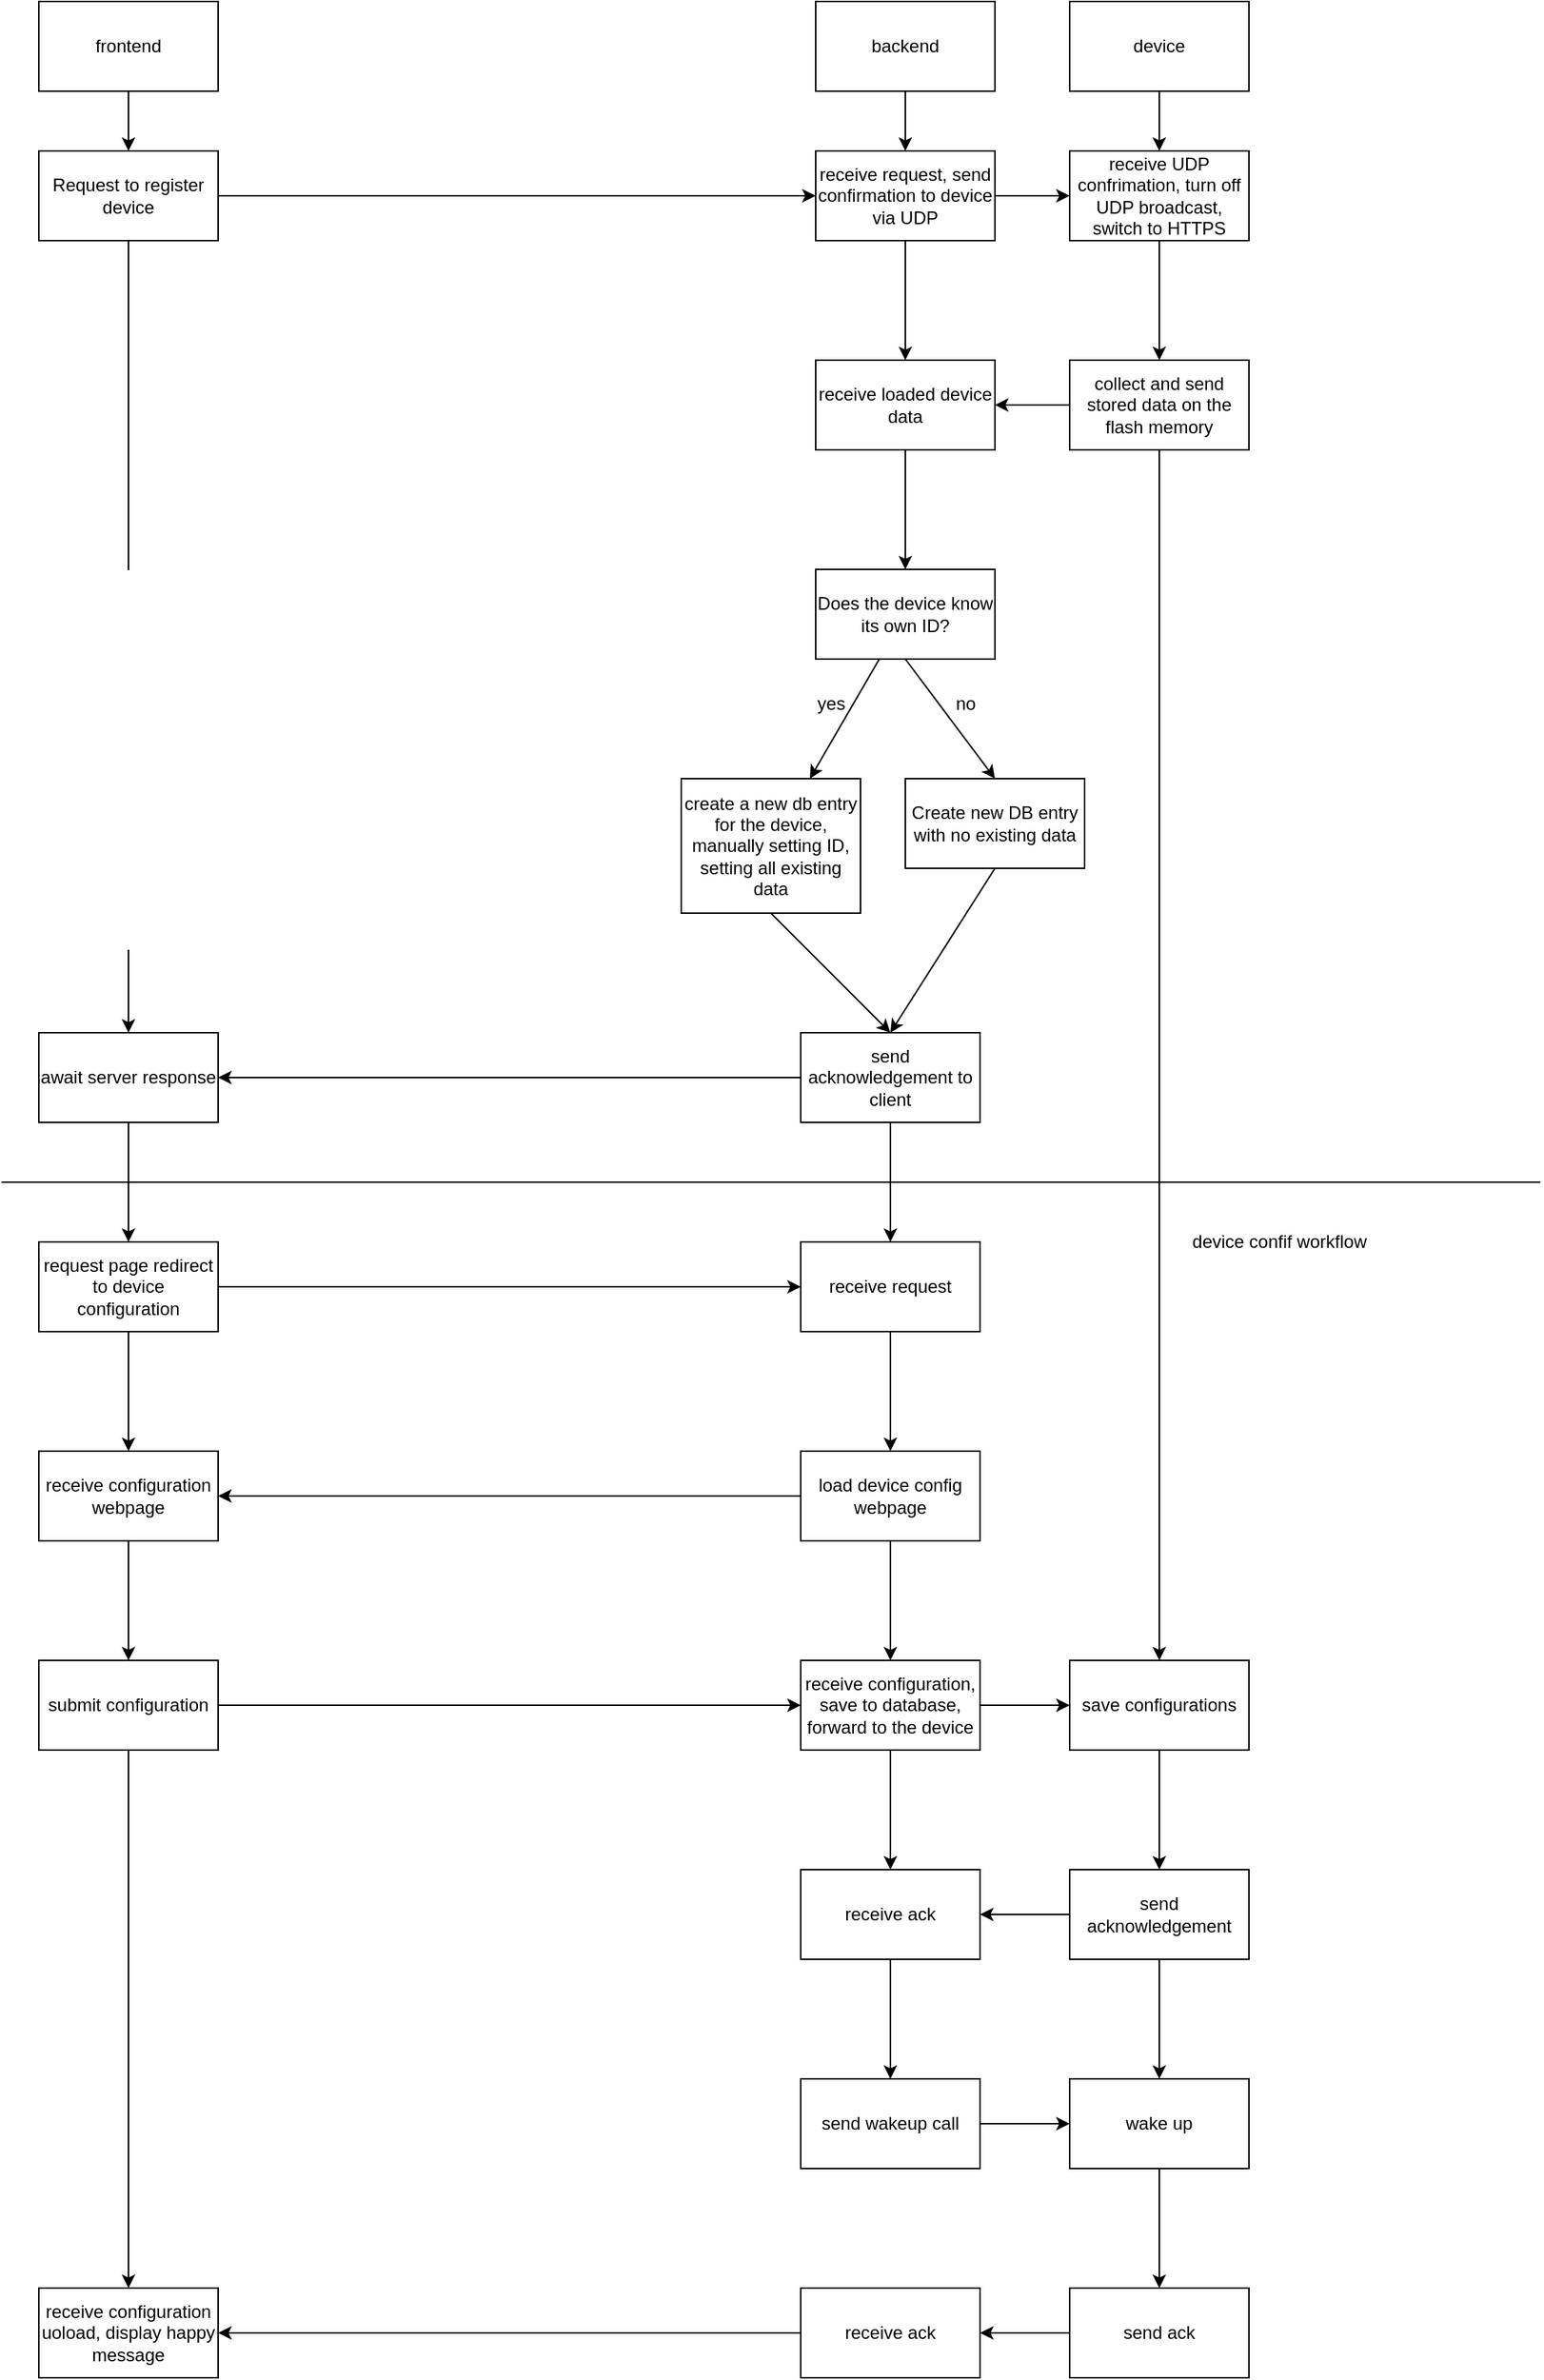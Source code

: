 <mxfile>
    <diagram id="hYJV_4oZgOYFXC3KFnQx" name="Page-1">
        <mxGraphModel dx="2186" dy="1204" grid="1" gridSize="10" guides="1" tooltips="1" connect="1" arrows="1" fold="1" page="1" pageScale="1" pageWidth="5000" pageHeight="5000" math="0" shadow="0">
            <root>
                <mxCell id="0"/>
                <mxCell id="1" parent="0"/>
                <mxCell id="2" value="" style="edgeStyle=none;html=1;" edge="1" parent="1" source="3" target="8">
                    <mxGeometry relative="1" as="geometry"/>
                </mxCell>
                <mxCell id="3" value="frontend" style="rounded=0;whiteSpace=wrap;html=1;" vertex="1" parent="1">
                    <mxGeometry x="40" y="40" width="120" height="60" as="geometry"/>
                </mxCell>
                <mxCell id="4" value="" style="edgeStyle=none;html=1;" edge="1" parent="1" source="5" target="11">
                    <mxGeometry relative="1" as="geometry"/>
                </mxCell>
                <mxCell id="5" value="backend" style="rounded=0;whiteSpace=wrap;html=1;" vertex="1" parent="1">
                    <mxGeometry x="560" y="40" width="120" height="60" as="geometry"/>
                </mxCell>
                <mxCell id="6" style="edgeStyle=none;html=1;exitX=1;exitY=0.5;exitDx=0;exitDy=0;entryX=0;entryY=0.5;entryDx=0;entryDy=0;" edge="1" parent="1" source="8" target="11">
                    <mxGeometry relative="1" as="geometry"/>
                </mxCell>
                <mxCell id="7" value="" style="edgeStyle=none;html=1;entryX=0.5;entryY=0;entryDx=0;entryDy=0;" edge="1" parent="1" source="8" target="32">
                    <mxGeometry relative="1" as="geometry">
                        <mxPoint x="100" y="280" as="targetPoint"/>
                    </mxGeometry>
                </mxCell>
                <mxCell id="8" value="Request to register device" style="rounded=0;whiteSpace=wrap;html=1;" vertex="1" parent="1">
                    <mxGeometry x="40" y="140" width="120" height="60" as="geometry"/>
                </mxCell>
                <mxCell id="9" value="" style="edgeStyle=none;html=1;" edge="1" parent="1" source="11" target="15">
                    <mxGeometry relative="1" as="geometry"/>
                </mxCell>
                <mxCell id="22" value="" style="edgeStyle=none;html=1;" edge="1" parent="1" source="11" target="21">
                    <mxGeometry relative="1" as="geometry"/>
                </mxCell>
                <mxCell id="11" value="receive request, send confirmation to device via UDP" style="rounded=0;whiteSpace=wrap;html=1;" vertex="1" parent="1">
                    <mxGeometry x="560" y="140" width="120" height="60" as="geometry"/>
                </mxCell>
                <mxCell id="13" value="" style="edgeStyle=none;html=1;" edge="1" parent="1" source="14" target="15">
                    <mxGeometry relative="1" as="geometry"/>
                </mxCell>
                <mxCell id="14" value="device" style="rounded=0;whiteSpace=wrap;html=1;" vertex="1" parent="1">
                    <mxGeometry x="730" y="40" width="120" height="60" as="geometry"/>
                </mxCell>
                <mxCell id="20" value="" style="edgeStyle=none;html=1;" edge="1" parent="1" source="15" target="19">
                    <mxGeometry relative="1" as="geometry"/>
                </mxCell>
                <mxCell id="15" value="receive UDP confrimation, turn off UDP broadcast, switch to HTTPS" style="rounded=0;whiteSpace=wrap;html=1;" vertex="1" parent="1">
                    <mxGeometry x="730" y="140" width="120" height="60" as="geometry"/>
                </mxCell>
                <mxCell id="23" value="" style="edgeStyle=none;html=1;" edge="1" parent="1" source="19" target="21">
                    <mxGeometry relative="1" as="geometry"/>
                </mxCell>
                <mxCell id="58" value="" style="edgeStyle=none;html=1;" edge="1" parent="1" source="19" target="57">
                    <mxGeometry relative="1" as="geometry"/>
                </mxCell>
                <mxCell id="19" value="collect and send stored data on the flash memory" style="whiteSpace=wrap;html=1;rounded=0;" vertex="1" parent="1">
                    <mxGeometry x="730" y="280" width="120" height="60" as="geometry"/>
                </mxCell>
                <mxCell id="25" value="" style="edgeStyle=none;html=1;" edge="1" parent="1" source="21" target="24">
                    <mxGeometry relative="1" as="geometry"/>
                </mxCell>
                <mxCell id="21" value="receive loaded device data" style="whiteSpace=wrap;html=1;rounded=0;" vertex="1" parent="1">
                    <mxGeometry x="560" y="280" width="120" height="60" as="geometry"/>
                </mxCell>
                <mxCell id="27" value="" style="edgeStyle=none;html=1;" edge="1" parent="1" source="24" target="26">
                    <mxGeometry relative="1" as="geometry"/>
                </mxCell>
                <mxCell id="30" style="edgeStyle=none;html=1;exitX=0.5;exitY=1;exitDx=0;exitDy=0;entryX=0.5;entryY=0;entryDx=0;entryDy=0;" edge="1" parent="1" source="24" target="29">
                    <mxGeometry relative="1" as="geometry"/>
                </mxCell>
                <mxCell id="24" value="Does the device know its own ID?" style="whiteSpace=wrap;html=1;rounded=0;" vertex="1" parent="1">
                    <mxGeometry x="560" y="420" width="120" height="60" as="geometry"/>
                </mxCell>
                <mxCell id="35" style="edgeStyle=none;html=1;exitX=0.5;exitY=1;exitDx=0;exitDy=0;entryX=0.5;entryY=0;entryDx=0;entryDy=0;" edge="1" parent="1" source="26" target="34">
                    <mxGeometry relative="1" as="geometry"/>
                </mxCell>
                <mxCell id="26" value="create a new db entry for the device, manually setting ID, setting all existing data" style="whiteSpace=wrap;html=1;rounded=0;" vertex="1" parent="1">
                    <mxGeometry x="470" y="560" width="120" height="90" as="geometry"/>
                </mxCell>
                <mxCell id="28" value="yes" style="text;html=1;align=center;verticalAlign=middle;resizable=0;points=[];autosize=1;strokeColor=none;fillColor=none;" vertex="1" parent="1">
                    <mxGeometry x="550" y="495" width="40" height="30" as="geometry"/>
                </mxCell>
                <mxCell id="36" style="edgeStyle=none;html=1;exitX=0.5;exitY=1;exitDx=0;exitDy=0;" edge="1" parent="1" source="29">
                    <mxGeometry relative="1" as="geometry">
                        <mxPoint x="610" y="730" as="targetPoint"/>
                    </mxGeometry>
                </mxCell>
                <mxCell id="29" value="Create new DB entry with no existing data" style="whiteSpace=wrap;html=1;rounded=0;" vertex="1" parent="1">
                    <mxGeometry x="620" y="560" width="120" height="60" as="geometry"/>
                </mxCell>
                <mxCell id="31" value="no" style="text;html=1;align=center;verticalAlign=middle;resizable=0;points=[];autosize=1;strokeColor=none;fillColor=none;" vertex="1" parent="1">
                    <mxGeometry x="640" y="495" width="40" height="30" as="geometry"/>
                </mxCell>
                <mxCell id="41" value="" style="edgeStyle=none;html=1;" edge="1" parent="1" source="32" target="40">
                    <mxGeometry relative="1" as="geometry"/>
                </mxCell>
                <mxCell id="32" value="await server response" style="whiteSpace=wrap;html=1;rounded=0;" vertex="1" parent="1">
                    <mxGeometry x="40" y="730" width="120" height="60" as="geometry"/>
                </mxCell>
                <mxCell id="37" style="edgeStyle=none;html=1;exitX=0;exitY=0.5;exitDx=0;exitDy=0;entryX=1;entryY=0.5;entryDx=0;entryDy=0;" edge="1" parent="1" source="34" target="32">
                    <mxGeometry relative="1" as="geometry"/>
                </mxCell>
                <mxCell id="44" value="" style="edgeStyle=none;html=1;" edge="1" parent="1" source="34" target="42">
                    <mxGeometry relative="1" as="geometry"/>
                </mxCell>
                <mxCell id="34" value="send acknowledgement to client" style="rounded=0;whiteSpace=wrap;html=1;" vertex="1" parent="1">
                    <mxGeometry x="550" y="730" width="120" height="60" as="geometry"/>
                </mxCell>
                <mxCell id="43" value="" style="edgeStyle=none;html=1;" edge="1" parent="1" source="40" target="42">
                    <mxGeometry relative="1" as="geometry"/>
                </mxCell>
                <mxCell id="48" value="" style="edgeStyle=none;html=1;" edge="1" parent="1" source="40" target="47">
                    <mxGeometry relative="1" as="geometry"/>
                </mxCell>
                <mxCell id="40" value="request page redirect to device configuration" style="whiteSpace=wrap;html=1;rounded=0;" vertex="1" parent="1">
                    <mxGeometry x="40" y="870" width="120" height="60" as="geometry"/>
                </mxCell>
                <mxCell id="46" value="" style="edgeStyle=none;html=1;" edge="1" parent="1" source="42" target="45">
                    <mxGeometry relative="1" as="geometry"/>
                </mxCell>
                <mxCell id="42" value="receive request" style="whiteSpace=wrap;html=1;rounded=0;" vertex="1" parent="1">
                    <mxGeometry x="550" y="870" width="120" height="60" as="geometry"/>
                </mxCell>
                <mxCell id="49" style="edgeStyle=none;html=1;" edge="1" parent="1" source="45" target="47">
                    <mxGeometry relative="1" as="geometry"/>
                </mxCell>
                <mxCell id="53" value="" style="edgeStyle=none;html=1;" edge="1" parent="1" source="45" target="52">
                    <mxGeometry relative="1" as="geometry"/>
                </mxCell>
                <mxCell id="45" value="load device config webpage" style="whiteSpace=wrap;html=1;rounded=0;" vertex="1" parent="1">
                    <mxGeometry x="550" y="1010" width="120" height="60" as="geometry"/>
                </mxCell>
                <mxCell id="51" value="" style="edgeStyle=none;html=1;" edge="1" parent="1" source="47" target="50">
                    <mxGeometry relative="1" as="geometry"/>
                </mxCell>
                <mxCell id="47" value="receive configuration webpage" style="whiteSpace=wrap;html=1;rounded=0;" vertex="1" parent="1">
                    <mxGeometry x="40" y="1010" width="120" height="60" as="geometry"/>
                </mxCell>
                <mxCell id="54" style="edgeStyle=none;html=1;exitX=1;exitY=0.5;exitDx=0;exitDy=0;entryX=0;entryY=0.5;entryDx=0;entryDy=0;" edge="1" parent="1" source="50" target="52">
                    <mxGeometry relative="1" as="geometry"/>
                </mxCell>
                <mxCell id="75" value="" style="edgeStyle=none;html=1;" edge="1" parent="1" source="50" target="74">
                    <mxGeometry relative="1" as="geometry"/>
                </mxCell>
                <mxCell id="50" value="submit configuration" style="whiteSpace=wrap;html=1;rounded=0;" vertex="1" parent="1">
                    <mxGeometry x="40" y="1150" width="120" height="60" as="geometry"/>
                </mxCell>
                <mxCell id="59" value="" style="edgeStyle=none;html=1;" edge="1" parent="1" source="52" target="57">
                    <mxGeometry relative="1" as="geometry"/>
                </mxCell>
                <mxCell id="64" value="" style="edgeStyle=none;html=1;" edge="1" parent="1" source="52" target="62">
                    <mxGeometry relative="1" as="geometry"/>
                </mxCell>
                <mxCell id="52" value="receive configuration, save to database, forward to the device" style="whiteSpace=wrap;html=1;rounded=0;" vertex="1" parent="1">
                    <mxGeometry x="550" y="1150" width="120" height="60" as="geometry"/>
                </mxCell>
                <mxCell id="61" value="" style="edgeStyle=none;html=1;" edge="1" parent="1" source="57" target="60">
                    <mxGeometry relative="1" as="geometry"/>
                </mxCell>
                <mxCell id="57" value="save configurations" style="whiteSpace=wrap;html=1;rounded=0;" vertex="1" parent="1">
                    <mxGeometry x="730" y="1150" width="120" height="60" as="geometry"/>
                </mxCell>
                <mxCell id="63" value="" style="edgeStyle=none;html=1;" edge="1" parent="1" source="60" target="62">
                    <mxGeometry relative="1" as="geometry"/>
                </mxCell>
                <mxCell id="69" value="" style="edgeStyle=none;html=1;" edge="1" parent="1" source="60" target="67">
                    <mxGeometry relative="1" as="geometry"/>
                </mxCell>
                <mxCell id="60" value="send acknowledgement" style="whiteSpace=wrap;html=1;rounded=0;" vertex="1" parent="1">
                    <mxGeometry x="730" y="1290" width="120" height="60" as="geometry"/>
                </mxCell>
                <mxCell id="66" value="" style="edgeStyle=none;html=1;" edge="1" parent="1" source="62" target="65">
                    <mxGeometry relative="1" as="geometry"/>
                </mxCell>
                <mxCell id="62" value="receive ack" style="whiteSpace=wrap;html=1;rounded=0;" vertex="1" parent="1">
                    <mxGeometry x="550" y="1290" width="120" height="60" as="geometry"/>
                </mxCell>
                <mxCell id="68" value="" style="edgeStyle=none;html=1;" edge="1" parent="1" source="65" target="67">
                    <mxGeometry relative="1" as="geometry"/>
                </mxCell>
                <mxCell id="65" value="send wakeup call" style="whiteSpace=wrap;html=1;rounded=0;" vertex="1" parent="1">
                    <mxGeometry x="550" y="1430" width="120" height="60" as="geometry"/>
                </mxCell>
                <mxCell id="71" value="" style="edgeStyle=none;html=1;" edge="1" parent="1" source="67" target="70">
                    <mxGeometry relative="1" as="geometry"/>
                </mxCell>
                <mxCell id="67" value="wake up" style="whiteSpace=wrap;html=1;rounded=0;" vertex="1" parent="1">
                    <mxGeometry x="730" y="1430" width="120" height="60" as="geometry"/>
                </mxCell>
                <mxCell id="73" value="" style="edgeStyle=none;html=1;" edge="1" parent="1" source="70" target="72">
                    <mxGeometry relative="1" as="geometry"/>
                </mxCell>
                <mxCell id="70" value="send ack" style="whiteSpace=wrap;html=1;rounded=0;" vertex="1" parent="1">
                    <mxGeometry x="730" y="1570" width="120" height="60" as="geometry"/>
                </mxCell>
                <mxCell id="76" style="edgeStyle=none;html=1;exitX=0;exitY=0.5;exitDx=0;exitDy=0;entryX=1;entryY=0.5;entryDx=0;entryDy=0;" edge="1" parent="1" source="72" target="74">
                    <mxGeometry relative="1" as="geometry"/>
                </mxCell>
                <mxCell id="72" value="receive ack" style="whiteSpace=wrap;html=1;rounded=0;" vertex="1" parent="1">
                    <mxGeometry x="550" y="1570" width="120" height="60" as="geometry"/>
                </mxCell>
                <mxCell id="74" value="receive configuration uoload, display happy message" style="whiteSpace=wrap;html=1;rounded=0;" vertex="1" parent="1">
                    <mxGeometry x="40" y="1570" width="120" height="60" as="geometry"/>
                </mxCell>
                <mxCell id="77" value="" style="endArrow=none;html=1;" edge="1" parent="1">
                    <mxGeometry width="50" height="50" relative="1" as="geometry">
                        <mxPoint x="15" y="830" as="sourcePoint"/>
                        <mxPoint x="1045" y="830" as="targetPoint"/>
                    </mxGeometry>
                </mxCell>
                <mxCell id="78" value="device confif workflow" style="text;html=1;align=center;verticalAlign=middle;resizable=0;points=[];autosize=1;strokeColor=none;fillColor=none;" vertex="1" parent="1">
                    <mxGeometry x="800" y="855" width="140" height="30" as="geometry"/>
                </mxCell>
            </root>
        </mxGraphModel>
    </diagram>
</mxfile>